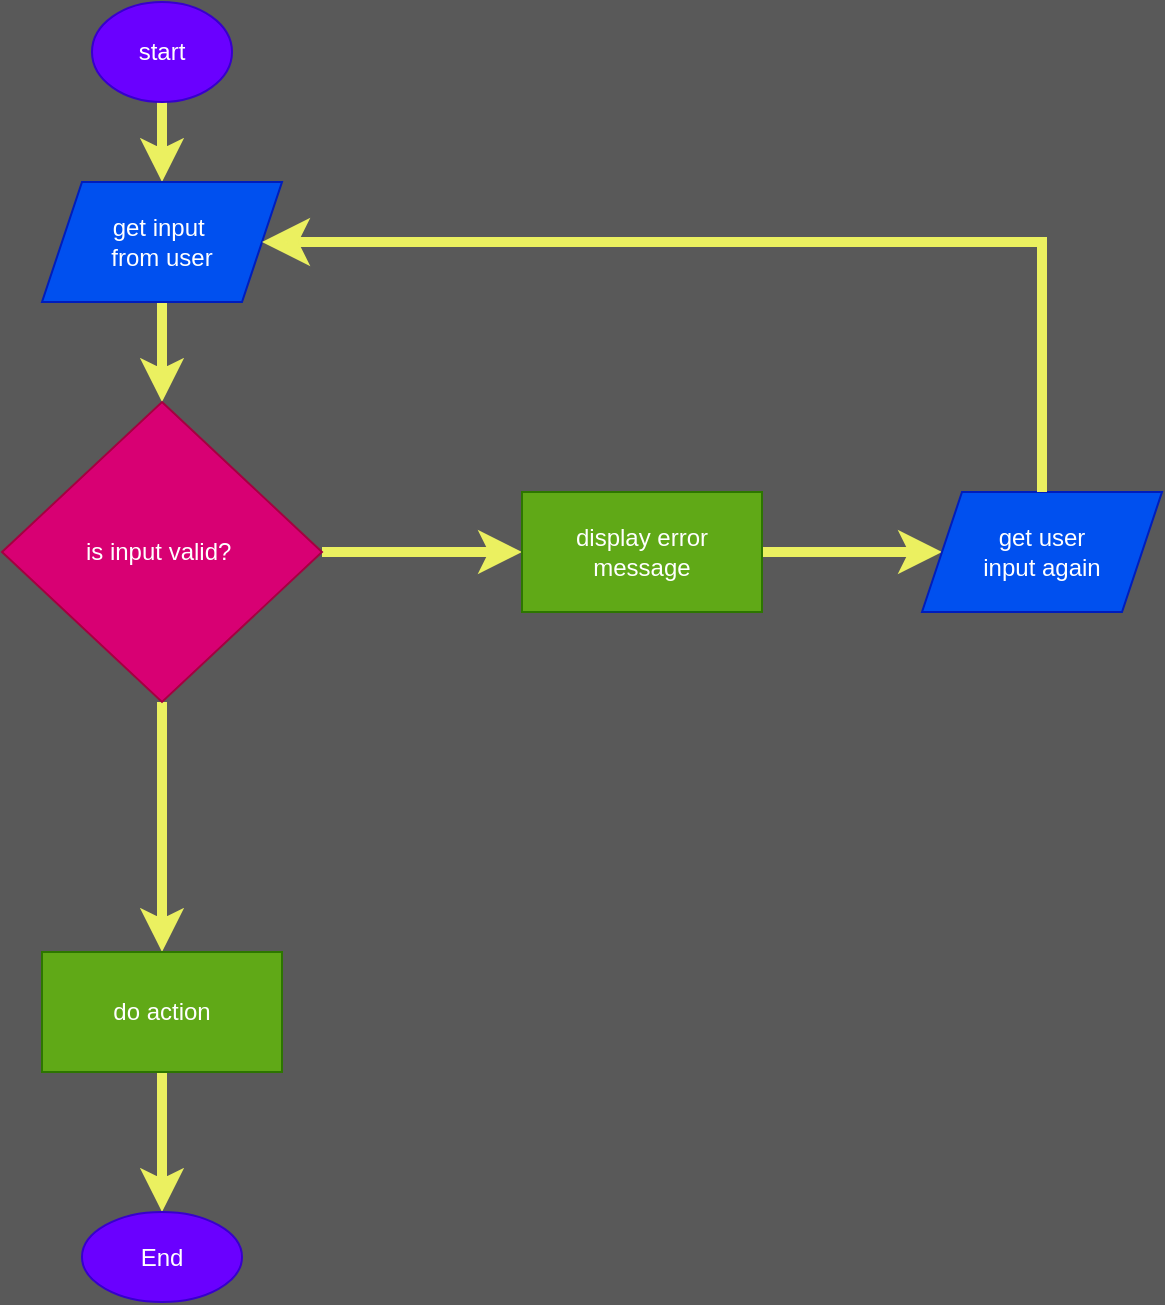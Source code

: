 <mxfile>
    <diagram id="xyzmMIyzNtYHYdLVqTJx" name="Page-1">
        <mxGraphModel dx="576" dy="723" grid="1" gridSize="10" guides="1" tooltips="1" connect="1" arrows="1" fold="1" page="1" pageScale="1" pageWidth="850" pageHeight="1100" background="#595959" math="0" shadow="0">
            <root>
                <mxCell id="0"/>
                <mxCell id="1" parent="0"/>
                <mxCell id="10" value="" style="edgeStyle=none;html=1;strokeWidth=5;strokeColor=#EBF060;" edge="1" parent="1" source="2" target="3">
                    <mxGeometry relative="1" as="geometry"/>
                </mxCell>
                <mxCell id="2" value="start" style="ellipse;whiteSpace=wrap;html=1;fillColor=#6a00ff;fontColor=#ffffff;strokeColor=#3700CC;" vertex="1" parent="1">
                    <mxGeometry x="60" y="50" width="70" height="50" as="geometry"/>
                </mxCell>
                <mxCell id="9" value="" style="edgeStyle=none;html=1;strokeWidth=5;strokeColor=#EBF060;" edge="1" parent="1" source="3" target="4">
                    <mxGeometry relative="1" as="geometry"/>
                </mxCell>
                <mxCell id="3" value="get input&amp;nbsp;&lt;br&gt;from user" style="shape=parallelogram;perimeter=parallelogramPerimeter;whiteSpace=wrap;html=1;fixedSize=1;fillColor=#0050ef;fontColor=#ffffff;strokeColor=#001DBC;" vertex="1" parent="1">
                    <mxGeometry x="35" y="140" width="120" height="60" as="geometry"/>
                </mxCell>
                <mxCell id="6" value="" style="edgeStyle=none;html=1;strokeWidth=5;strokeColor=#EBF060;" edge="1" parent="1" source="4" target="5">
                    <mxGeometry relative="1" as="geometry"/>
                </mxCell>
                <mxCell id="13" value="" style="edgeStyle=none;html=1;strokeWidth=5;strokeColor=#EBF060;" edge="1" parent="1" source="4" target="12">
                    <mxGeometry relative="1" as="geometry"/>
                </mxCell>
                <mxCell id="4" value="is input valid?&amp;nbsp;" style="rhombus;whiteSpace=wrap;html=1;fillColor=#d80073;fontColor=#ffffff;strokeColor=#A50040;" vertex="1" parent="1">
                    <mxGeometry x="15" y="250" width="160" height="150" as="geometry"/>
                </mxCell>
                <mxCell id="8" value="" style="edgeStyle=none;html=1;strokeWidth=5;strokeColor=#EBF060;" edge="1" parent="1" source="5" target="7">
                    <mxGeometry relative="1" as="geometry"/>
                </mxCell>
                <mxCell id="5" value="display error message" style="whiteSpace=wrap;html=1;fillColor=#60a917;fontColor=#ffffff;strokeColor=#2D7600;" vertex="1" parent="1">
                    <mxGeometry x="275" y="295" width="120" height="60" as="geometry"/>
                </mxCell>
                <mxCell id="7" value="get user &lt;br&gt;input again" style="shape=parallelogram;perimeter=parallelogramPerimeter;whiteSpace=wrap;html=1;fixedSize=1;fillColor=#0050ef;fontColor=#ffffff;strokeColor=#001DBC;" vertex="1" parent="1">
                    <mxGeometry x="475" y="295" width="120" height="60" as="geometry"/>
                </mxCell>
                <mxCell id="11" value="" style="edgeStyle=segmentEdgeStyle;endArrow=classic;html=1;curved=0;rounded=0;endSize=8;startSize=8;exitX=0.5;exitY=0;exitDx=0;exitDy=0;entryX=1;entryY=0.5;entryDx=0;entryDy=0;strokeWidth=5;strokeColor=#EBF060;" edge="1" parent="1" source="7" target="3">
                    <mxGeometry width="50" height="50" relative="1" as="geometry">
                        <mxPoint x="360" y="370" as="sourcePoint"/>
                        <mxPoint x="410" y="320" as="targetPoint"/>
                        <Array as="points">
                            <mxPoint x="535" y="170"/>
                        </Array>
                    </mxGeometry>
                </mxCell>
                <mxCell id="15" value="" style="edgeStyle=none;html=1;strokeWidth=5;strokeColor=#EBF060;" edge="1" parent="1" source="12" target="14">
                    <mxGeometry relative="1" as="geometry"/>
                </mxCell>
                <mxCell id="12" value="do action" style="whiteSpace=wrap;html=1;fillColor=#60a917;fontColor=#ffffff;strokeColor=#2D7600;" vertex="1" parent="1">
                    <mxGeometry x="35" y="525" width="120" height="60" as="geometry"/>
                </mxCell>
                <mxCell id="14" value="End" style="ellipse;whiteSpace=wrap;html=1;fillColor=#6a00ff;fontColor=#ffffff;strokeColor=#3700CC;" vertex="1" parent="1">
                    <mxGeometry x="55" y="655" width="80" height="45" as="geometry"/>
                </mxCell>
            </root>
        </mxGraphModel>
    </diagram>
</mxfile>